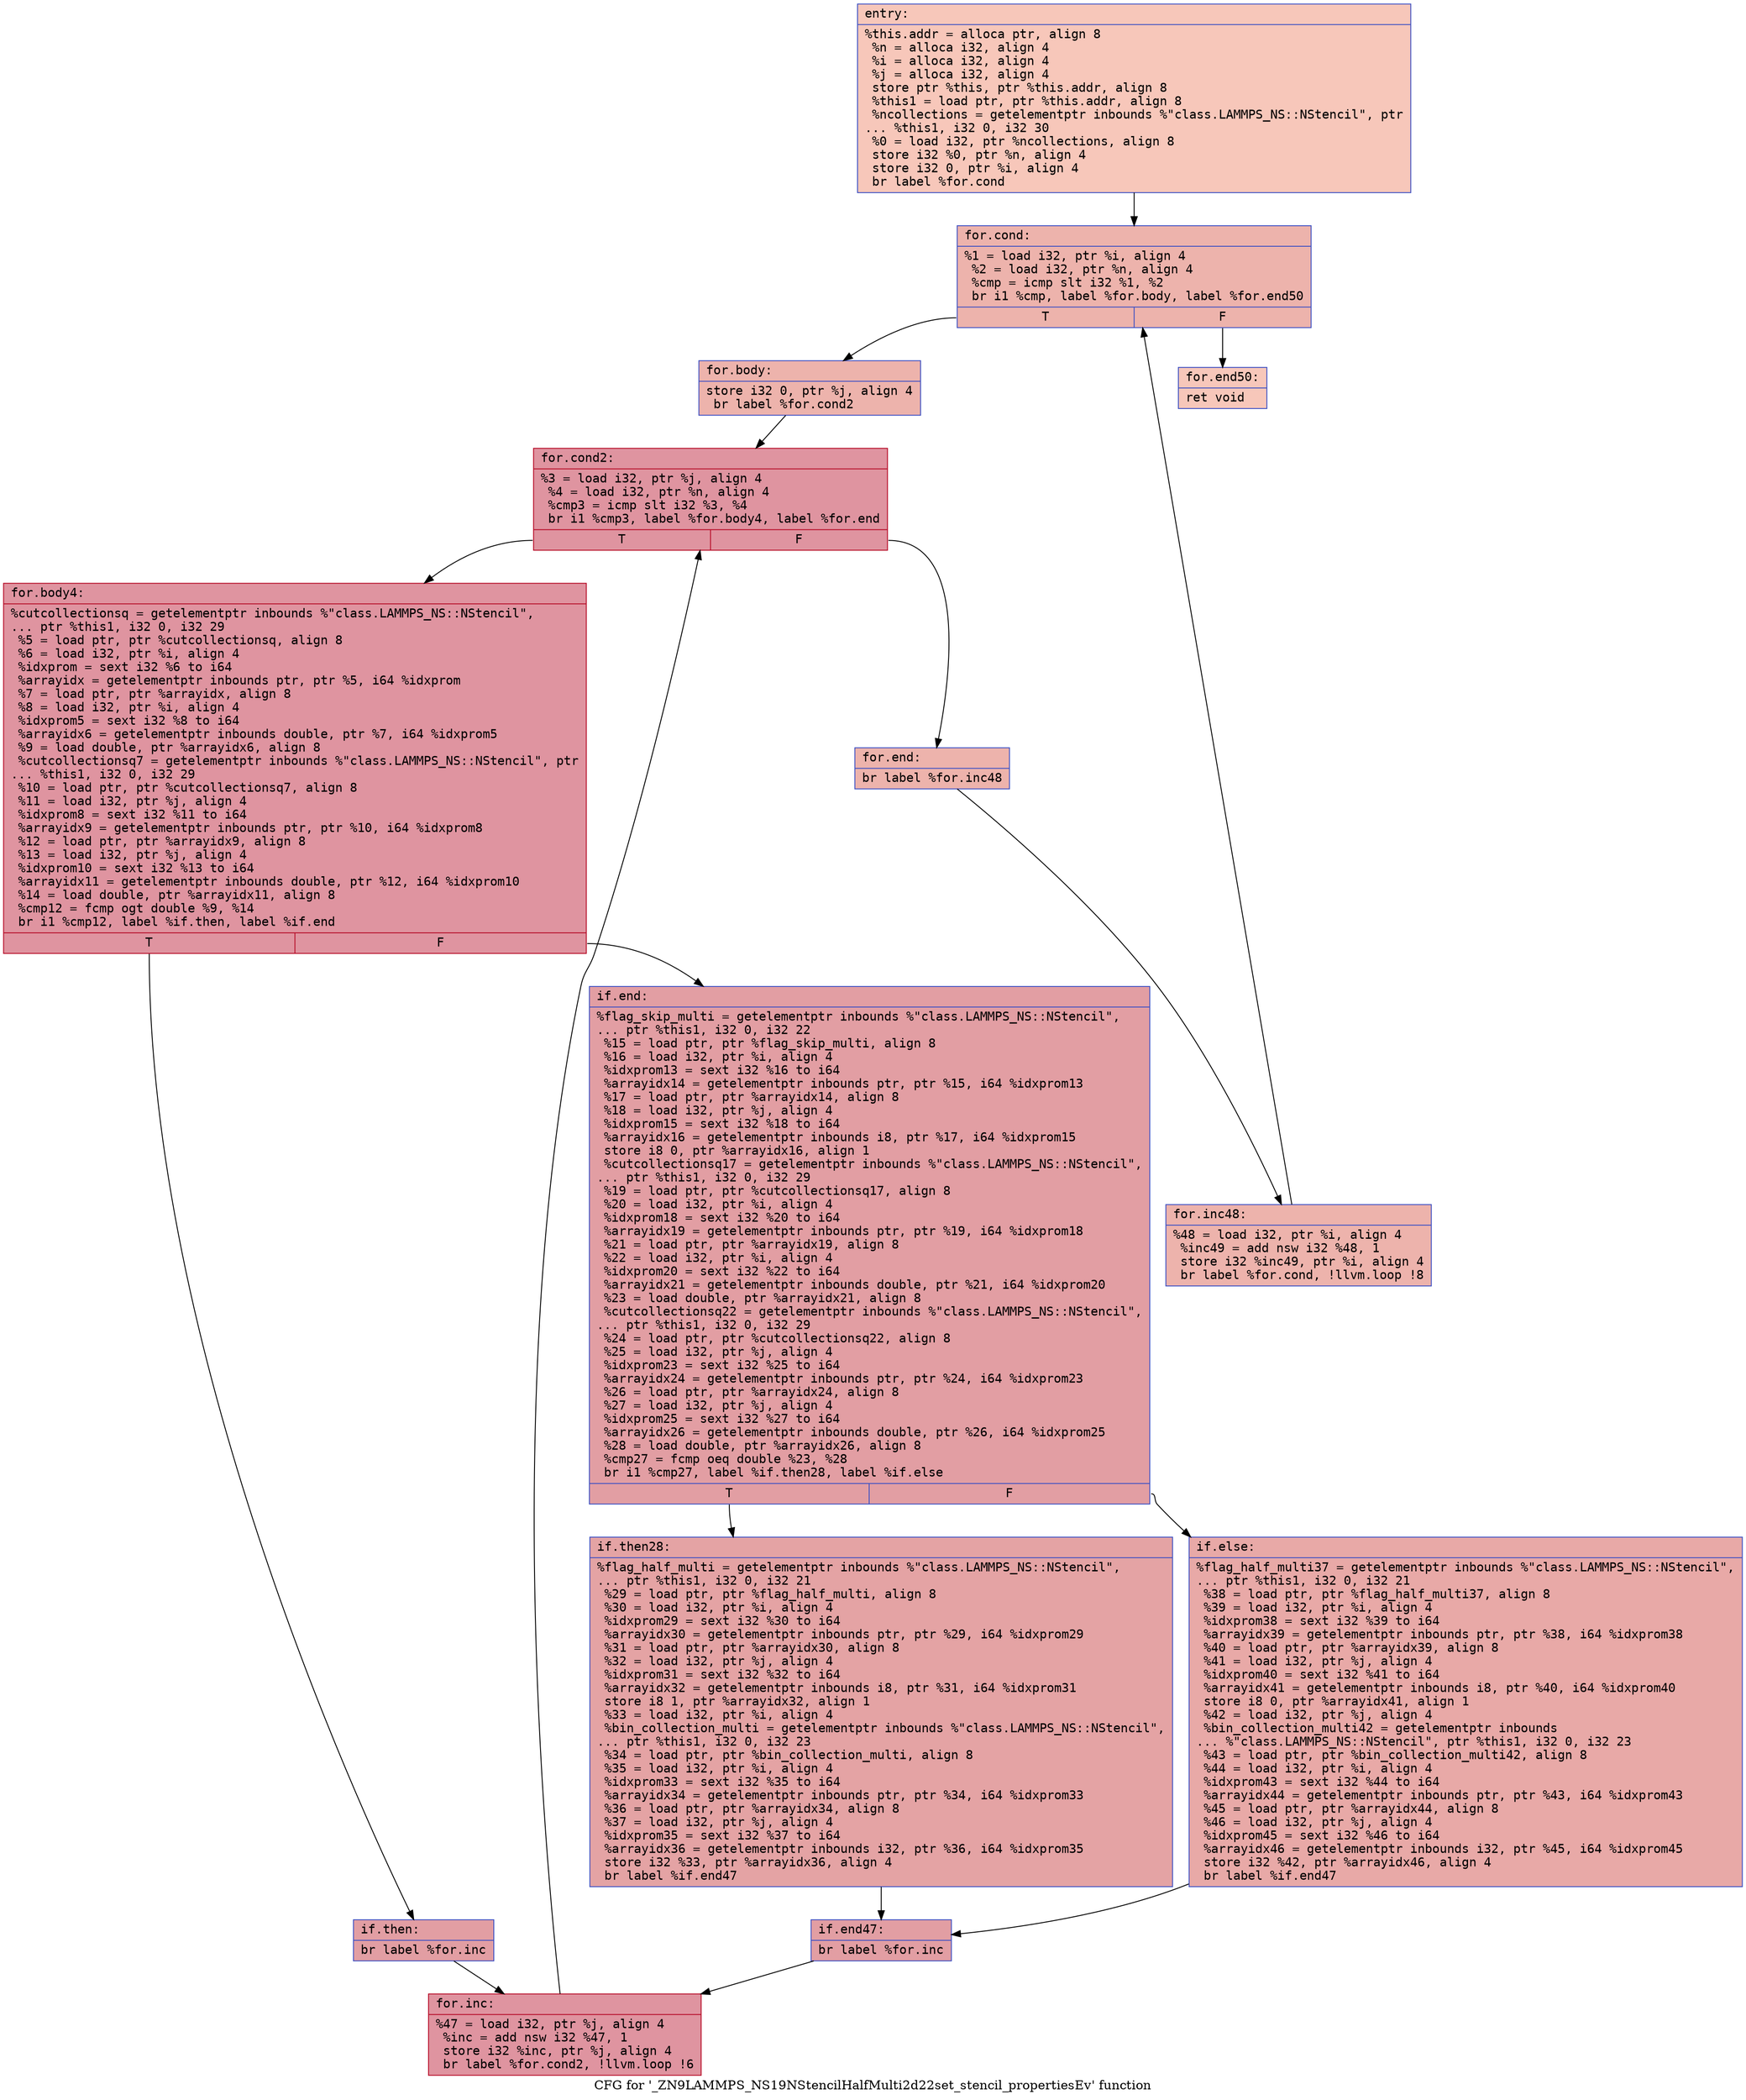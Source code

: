 digraph "CFG for '_ZN9LAMMPS_NS19NStencilHalfMulti2d22set_stencil_propertiesEv' function" {
	label="CFG for '_ZN9LAMMPS_NS19NStencilHalfMulti2d22set_stencil_propertiesEv' function";

	Node0x55db880a33a0 [shape=record,color="#3d50c3ff", style=filled, fillcolor="#ec7f6370" fontname="Courier",label="{entry:\l|  %this.addr = alloca ptr, align 8\l  %n = alloca i32, align 4\l  %i = alloca i32, align 4\l  %j = alloca i32, align 4\l  store ptr %this, ptr %this.addr, align 8\l  %this1 = load ptr, ptr %this.addr, align 8\l  %ncollections = getelementptr inbounds %\"class.LAMMPS_NS::NStencil\", ptr\l... %this1, i32 0, i32 30\l  %0 = load i32, ptr %ncollections, align 8\l  store i32 %0, ptr %n, align 4\l  store i32 0, ptr %i, align 4\l  br label %for.cond\l}"];
	Node0x55db880a33a0 -> Node0x55db880a3b90[tooltip="entry -> for.cond\nProbability 100.00%" ];
	Node0x55db880a3b90 [shape=record,color="#3d50c3ff", style=filled, fillcolor="#d6524470" fontname="Courier",label="{for.cond:\l|  %1 = load i32, ptr %i, align 4\l  %2 = load i32, ptr %n, align 4\l  %cmp = icmp slt i32 %1, %2\l  br i1 %cmp, label %for.body, label %for.end50\l|{<s0>T|<s1>F}}"];
	Node0x55db880a3b90:s0 -> Node0x55db880a3e30[tooltip="for.cond -> for.body\nProbability 96.88%" ];
	Node0x55db880a3b90:s1 -> Node0x55db880a3eb0[tooltip="for.cond -> for.end50\nProbability 3.12%" ];
	Node0x55db880a3e30 [shape=record,color="#3d50c3ff", style=filled, fillcolor="#d6524470" fontname="Courier",label="{for.body:\l|  store i32 0, ptr %j, align 4\l  br label %for.cond2\l}"];
	Node0x55db880a3e30 -> Node0x55db880a40e0[tooltip="for.body -> for.cond2\nProbability 100.00%" ];
	Node0x55db880a40e0 [shape=record,color="#b70d28ff", style=filled, fillcolor="#b70d2870" fontname="Courier",label="{for.cond2:\l|  %3 = load i32, ptr %j, align 4\l  %4 = load i32, ptr %n, align 4\l  %cmp3 = icmp slt i32 %3, %4\l  br i1 %cmp3, label %for.body4, label %for.end\l|{<s0>T|<s1>F}}"];
	Node0x55db880a40e0:s0 -> Node0x55db880a4520[tooltip="for.cond2 -> for.body4\nProbability 96.88%" ];
	Node0x55db880a40e0:s1 -> Node0x55db880a45a0[tooltip="for.cond2 -> for.end\nProbability 3.12%" ];
	Node0x55db880a4520 [shape=record,color="#b70d28ff", style=filled, fillcolor="#b70d2870" fontname="Courier",label="{for.body4:\l|  %cutcollectionsq = getelementptr inbounds %\"class.LAMMPS_NS::NStencil\",\l... ptr %this1, i32 0, i32 29\l  %5 = load ptr, ptr %cutcollectionsq, align 8\l  %6 = load i32, ptr %i, align 4\l  %idxprom = sext i32 %6 to i64\l  %arrayidx = getelementptr inbounds ptr, ptr %5, i64 %idxprom\l  %7 = load ptr, ptr %arrayidx, align 8\l  %8 = load i32, ptr %i, align 4\l  %idxprom5 = sext i32 %8 to i64\l  %arrayidx6 = getelementptr inbounds double, ptr %7, i64 %idxprom5\l  %9 = load double, ptr %arrayidx6, align 8\l  %cutcollectionsq7 = getelementptr inbounds %\"class.LAMMPS_NS::NStencil\", ptr\l... %this1, i32 0, i32 29\l  %10 = load ptr, ptr %cutcollectionsq7, align 8\l  %11 = load i32, ptr %j, align 4\l  %idxprom8 = sext i32 %11 to i64\l  %arrayidx9 = getelementptr inbounds ptr, ptr %10, i64 %idxprom8\l  %12 = load ptr, ptr %arrayidx9, align 8\l  %13 = load i32, ptr %j, align 4\l  %idxprom10 = sext i32 %13 to i64\l  %arrayidx11 = getelementptr inbounds double, ptr %12, i64 %idxprom10\l  %14 = load double, ptr %arrayidx11, align 8\l  %cmp12 = fcmp ogt double %9, %14\l  br i1 %cmp12, label %if.then, label %if.end\l|{<s0>T|<s1>F}}"];
	Node0x55db880a4520:s0 -> Node0x55db880a57e0[tooltip="for.body4 -> if.then\nProbability 50.00%" ];
	Node0x55db880a4520:s1 -> Node0x55db880a5850[tooltip="for.body4 -> if.end\nProbability 50.00%" ];
	Node0x55db880a57e0 [shape=record,color="#3d50c3ff", style=filled, fillcolor="#be242e70" fontname="Courier",label="{if.then:\l|  br label %for.inc\l}"];
	Node0x55db880a57e0 -> Node0x55db880a59d0[tooltip="if.then -> for.inc\nProbability 100.00%" ];
	Node0x55db880a5850 [shape=record,color="#3d50c3ff", style=filled, fillcolor="#be242e70" fontname="Courier",label="{if.end:\l|  %flag_skip_multi = getelementptr inbounds %\"class.LAMMPS_NS::NStencil\",\l... ptr %this1, i32 0, i32 22\l  %15 = load ptr, ptr %flag_skip_multi, align 8\l  %16 = load i32, ptr %i, align 4\l  %idxprom13 = sext i32 %16 to i64\l  %arrayidx14 = getelementptr inbounds ptr, ptr %15, i64 %idxprom13\l  %17 = load ptr, ptr %arrayidx14, align 8\l  %18 = load i32, ptr %j, align 4\l  %idxprom15 = sext i32 %18 to i64\l  %arrayidx16 = getelementptr inbounds i8, ptr %17, i64 %idxprom15\l  store i8 0, ptr %arrayidx16, align 1\l  %cutcollectionsq17 = getelementptr inbounds %\"class.LAMMPS_NS::NStencil\",\l... ptr %this1, i32 0, i32 29\l  %19 = load ptr, ptr %cutcollectionsq17, align 8\l  %20 = load i32, ptr %i, align 4\l  %idxprom18 = sext i32 %20 to i64\l  %arrayidx19 = getelementptr inbounds ptr, ptr %19, i64 %idxprom18\l  %21 = load ptr, ptr %arrayidx19, align 8\l  %22 = load i32, ptr %i, align 4\l  %idxprom20 = sext i32 %22 to i64\l  %arrayidx21 = getelementptr inbounds double, ptr %21, i64 %idxprom20\l  %23 = load double, ptr %arrayidx21, align 8\l  %cutcollectionsq22 = getelementptr inbounds %\"class.LAMMPS_NS::NStencil\",\l... ptr %this1, i32 0, i32 29\l  %24 = load ptr, ptr %cutcollectionsq22, align 8\l  %25 = load i32, ptr %j, align 4\l  %idxprom23 = sext i32 %25 to i64\l  %arrayidx24 = getelementptr inbounds ptr, ptr %24, i64 %idxprom23\l  %26 = load ptr, ptr %arrayidx24, align 8\l  %27 = load i32, ptr %j, align 4\l  %idxprom25 = sext i32 %27 to i64\l  %arrayidx26 = getelementptr inbounds double, ptr %26, i64 %idxprom25\l  %28 = load double, ptr %arrayidx26, align 8\l  %cmp27 = fcmp oeq double %23, %28\l  br i1 %cmp27, label %if.then28, label %if.else\l|{<s0>T|<s1>F}}"];
	Node0x55db880a5850:s0 -> Node0x55db880a76e0[tooltip="if.end -> if.then28\nProbability 62.50%" ];
	Node0x55db880a5850:s1 -> Node0x55db880a7760[tooltip="if.end -> if.else\nProbability 37.50%" ];
	Node0x55db880a76e0 [shape=record,color="#3d50c3ff", style=filled, fillcolor="#c32e3170" fontname="Courier",label="{if.then28:\l|  %flag_half_multi = getelementptr inbounds %\"class.LAMMPS_NS::NStencil\",\l... ptr %this1, i32 0, i32 21\l  %29 = load ptr, ptr %flag_half_multi, align 8\l  %30 = load i32, ptr %i, align 4\l  %idxprom29 = sext i32 %30 to i64\l  %arrayidx30 = getelementptr inbounds ptr, ptr %29, i64 %idxprom29\l  %31 = load ptr, ptr %arrayidx30, align 8\l  %32 = load i32, ptr %j, align 4\l  %idxprom31 = sext i32 %32 to i64\l  %arrayidx32 = getelementptr inbounds i8, ptr %31, i64 %idxprom31\l  store i8 1, ptr %arrayidx32, align 1\l  %33 = load i32, ptr %i, align 4\l  %bin_collection_multi = getelementptr inbounds %\"class.LAMMPS_NS::NStencil\",\l... ptr %this1, i32 0, i32 23\l  %34 = load ptr, ptr %bin_collection_multi, align 8\l  %35 = load i32, ptr %i, align 4\l  %idxprom33 = sext i32 %35 to i64\l  %arrayidx34 = getelementptr inbounds ptr, ptr %34, i64 %idxprom33\l  %36 = load ptr, ptr %arrayidx34, align 8\l  %37 = load i32, ptr %j, align 4\l  %idxprom35 = sext i32 %37 to i64\l  %arrayidx36 = getelementptr inbounds i32, ptr %36, i64 %idxprom35\l  store i32 %33, ptr %arrayidx36, align 4\l  br label %if.end47\l}"];
	Node0x55db880a76e0 -> Node0x55db880a8cf0[tooltip="if.then28 -> if.end47\nProbability 100.00%" ];
	Node0x55db880a7760 [shape=record,color="#3d50c3ff", style=filled, fillcolor="#ca3b3770" fontname="Courier",label="{if.else:\l|  %flag_half_multi37 = getelementptr inbounds %\"class.LAMMPS_NS::NStencil\",\l... ptr %this1, i32 0, i32 21\l  %38 = load ptr, ptr %flag_half_multi37, align 8\l  %39 = load i32, ptr %i, align 4\l  %idxprom38 = sext i32 %39 to i64\l  %arrayidx39 = getelementptr inbounds ptr, ptr %38, i64 %idxprom38\l  %40 = load ptr, ptr %arrayidx39, align 8\l  %41 = load i32, ptr %j, align 4\l  %idxprom40 = sext i32 %41 to i64\l  %arrayidx41 = getelementptr inbounds i8, ptr %40, i64 %idxprom40\l  store i8 0, ptr %arrayidx41, align 1\l  %42 = load i32, ptr %j, align 4\l  %bin_collection_multi42 = getelementptr inbounds\l... %\"class.LAMMPS_NS::NStencil\", ptr %this1, i32 0, i32 23\l  %43 = load ptr, ptr %bin_collection_multi42, align 8\l  %44 = load i32, ptr %i, align 4\l  %idxprom43 = sext i32 %44 to i64\l  %arrayidx44 = getelementptr inbounds ptr, ptr %43, i64 %idxprom43\l  %45 = load ptr, ptr %arrayidx44, align 8\l  %46 = load i32, ptr %j, align 4\l  %idxprom45 = sext i32 %46 to i64\l  %arrayidx46 = getelementptr inbounds i32, ptr %45, i64 %idxprom45\l  store i32 %42, ptr %arrayidx46, align 4\l  br label %if.end47\l}"];
	Node0x55db880a7760 -> Node0x55db880a8cf0[tooltip="if.else -> if.end47\nProbability 100.00%" ];
	Node0x55db880a8cf0 [shape=record,color="#3d50c3ff", style=filled, fillcolor="#be242e70" fontname="Courier",label="{if.end47:\l|  br label %for.inc\l}"];
	Node0x55db880a8cf0 -> Node0x55db880a59d0[tooltip="if.end47 -> for.inc\nProbability 100.00%" ];
	Node0x55db880a59d0 [shape=record,color="#b70d28ff", style=filled, fillcolor="#b70d2870" fontname="Courier",label="{for.inc:\l|  %47 = load i32, ptr %j, align 4\l  %inc = add nsw i32 %47, 1\l  store i32 %inc, ptr %j, align 4\l  br label %for.cond2, !llvm.loop !6\l}"];
	Node0x55db880a59d0 -> Node0x55db880a40e0[tooltip="for.inc -> for.cond2\nProbability 100.00%" ];
	Node0x55db880a45a0 [shape=record,color="#3d50c3ff", style=filled, fillcolor="#d6524470" fontname="Courier",label="{for.end:\l|  br label %for.inc48\l}"];
	Node0x55db880a45a0 -> Node0x55db880ab150[tooltip="for.end -> for.inc48\nProbability 100.00%" ];
	Node0x55db880ab150 [shape=record,color="#3d50c3ff", style=filled, fillcolor="#d6524470" fontname="Courier",label="{for.inc48:\l|  %48 = load i32, ptr %i, align 4\l  %inc49 = add nsw i32 %48, 1\l  store i32 %inc49, ptr %i, align 4\l  br label %for.cond, !llvm.loop !8\l}"];
	Node0x55db880ab150 -> Node0x55db880a3b90[tooltip="for.inc48 -> for.cond\nProbability 100.00%" ];
	Node0x55db880a3eb0 [shape=record,color="#3d50c3ff", style=filled, fillcolor="#ec7f6370" fontname="Courier",label="{for.end50:\l|  ret void\l}"];
}
